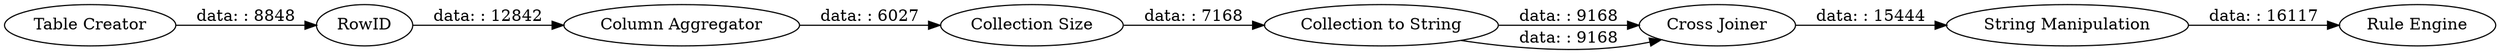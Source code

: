 digraph {
	"-4396895420207126813_1149" [label="Cross Joiner"]
	"-4396895420207126813_1137" [label="Table Creator"]
	"-4396895420207126813_1159" [label="Rule Engine"]
	"-4396895420207126813_1157" [label="String Manipulation"]
	"-4396895420207126813_1145" [label="Column Aggregator"]
	"-4396895420207126813_1151" [label=RowID]
	"-4396895420207126813_1148" [label="Collection Size"]
	"-4396895420207126813_1154" [label="Collection to String"]
	"-4396895420207126813_1145" -> "-4396895420207126813_1148" [label="data: : 6027"]
	"-4396895420207126813_1151" -> "-4396895420207126813_1145" [label="data: : 12842"]
	"-4396895420207126813_1157" -> "-4396895420207126813_1159" [label="data: : 16117"]
	"-4396895420207126813_1137" -> "-4396895420207126813_1151" [label="data: : 8848"]
	"-4396895420207126813_1148" -> "-4396895420207126813_1154" [label="data: : 7168"]
	"-4396895420207126813_1154" -> "-4396895420207126813_1149" [label="data: : 9168"]
	"-4396895420207126813_1149" -> "-4396895420207126813_1157" [label="data: : 15444"]
	"-4396895420207126813_1154" -> "-4396895420207126813_1149" [label="data: : 9168"]
	rankdir=LR
}
